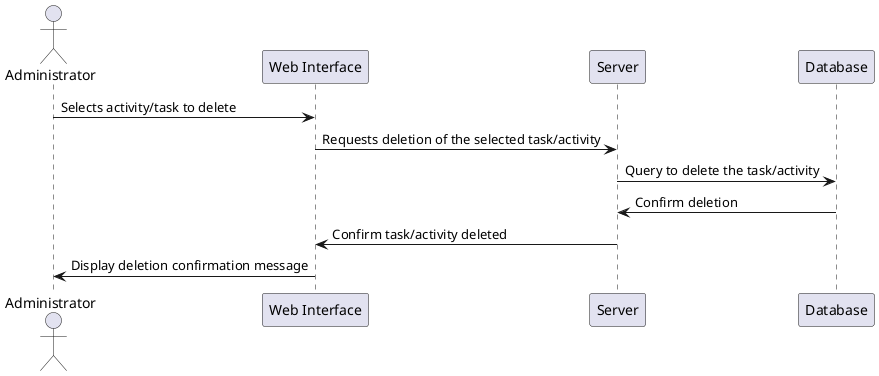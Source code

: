 @startuml
actor Administrator as admin
participant "Web Interface" as web
participant "Server" as server
participant "Database" as db

admin -> web : Selects activity/task to delete
web -> server : Requests deletion of the selected task/activity
server -> db : Query to delete the task/activity
db -> server : Confirm deletion
server -> web : Confirm task/activity deleted
web -> admin : Display deletion confirmation message

@enduml